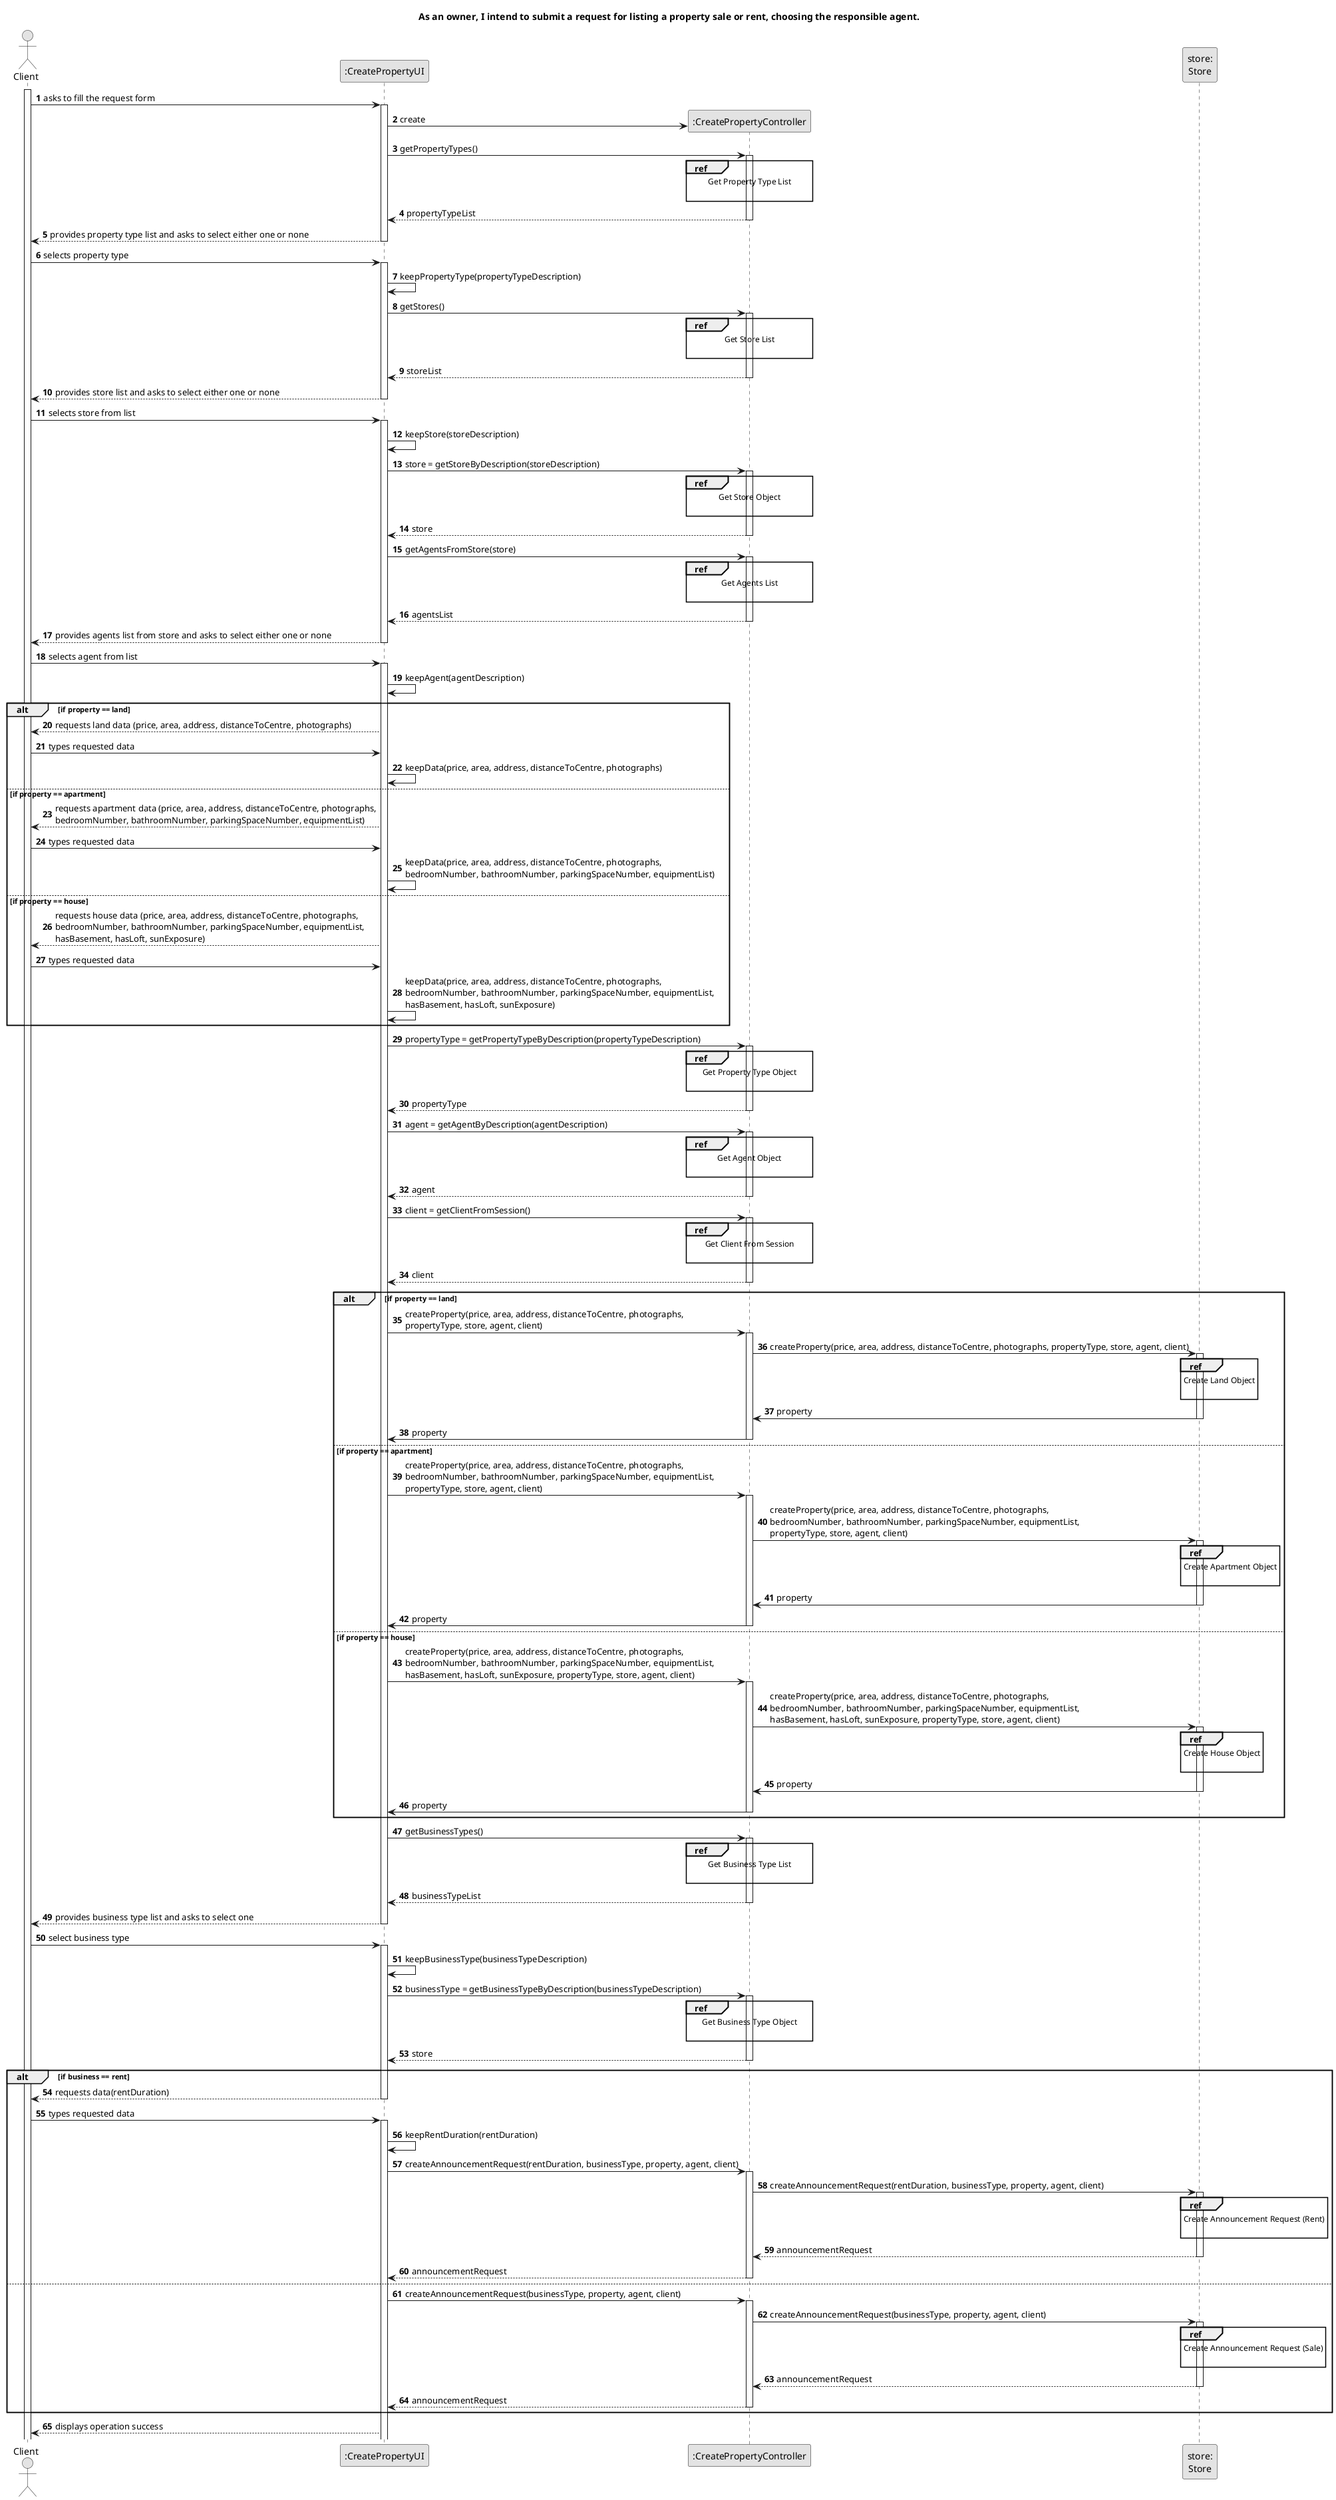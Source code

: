 @startuml
skinparam monochrome true
skinparam packageStyle rectangle
skinparam shadowing false

title As an owner, I intend to submit a request for listing a property sale or rent, choosing the responsible agent.

autonumber

actor "Client" as Client
participant ":CreatePropertyUI" as UI
participant ":CreatePropertyController" as CTRL
participant "store:\nStore" as STR

activate Client

    Client -> UI : asks to fill the request form
    activate UI

        UI -> CTRL** : create
                UI -> CTRL : getPropertyTypes()
                activate CTRL
                    ref over CTRL
                          Get Property Type List

                      end ref
                    CTRL-->UI : propertyTypeList
                deactivate CTRL
        UI --> Client : provides property type list and asks to select either one or none
        deactivate UI

    Client -> UI : selects property type
    activate UI
                UI -> UI : keepPropertyType(propertyTypeDescription)
                UI -> CTRL : getStores()
                activate CTRL
                    ref over CTRL
                          Get Store List

                      end ref
                    CTRL-->UI : storeList
                deactivate CTRL
        UI --> Client : provides store list and asks to select either one or none
    deactivate UI

    Client -> UI : selects store from list

    activate UI
                UI -> UI : keepStore(storeDescription)
                            UI -> CTRL : store = getStoreByDescription(storeDescription)
                            activate CTRL
                            ref over CTRL
                                                  Get Store Object

                                              end ref
                            CTRL --> UI : store
                        deactivate CTRL
                        UI -> CTRL : getAgentsFromStore(store)
                                    activate CTRL
                                    ref over CTRL
                                                          Get Agents List

                                                      end ref
                                            CTRL-->UI : agentsList
                                        deactivate CTRL
        UI --> Client : provides agents list from store and asks to select either one or none

    deactivate UI

    Client -> UI : selects agent from list
    activate UI
                UI -> UI : keepAgent(agentDescription)
    alt if property == land
        UI --> Client : requests land data (price, area, address, distanceToCentre, photographs)
'    deactivate UI

    Client -> UI : types requested data
                UI -> UI : keepData(price, area, address, distanceToCentre, photographs)
'    activate UI
    else if property == apartment
        UI --> Client : requests apartment data (price, area, address, distanceToCentre, photographs,\nbedroomNumber, bathroomNumber, parkingSpaceNumber, equipmentList)
'    deactivate UI

    Client -> UI : types requested data
                UI -> UI : keepData(price, area, address, distanceToCentre, photographs,\nbedroomNumber, bathroomNumber, parkingSpaceNumber, equipmentList)
'    activate UI
    else if property == house
        UI --> Client : requests house data (price, area, address, distanceToCentre, photographs,\nbedroomNumber, bathroomNumber, parkingSpaceNumber, equipmentList,\nhasBasement, hasLoft, sunExposure)
'    deactivate UI

    Client -> UI : types requested data
                UI -> UI : keepData(price, area, address, distanceToCentre, photographs,\nbedroomNumber, bathroomNumber, parkingSpaceNumber, equipmentList,\nhasBasement, hasLoft, sunExposure)
'    activate UI
    end
    UI -> CTRL : propertyType = getPropertyTypeByDescription(propertyTypeDescription)
        activate CTRL
            ref over CTRL
                      Get Property Type Object

                  end ref
            CTRL --> UI : propertyType

        deactivate CTRL
        UI -> CTRL : agent = getAgentByDescription(agentDescription)
            activate CTRL
            ref over CTRL
                                  Get Agent Object

                              end ref
                CTRL --> UI : agent

            deactivate CTRL
     UI -> CTRL : client = getClientFromSession()
            activate CTRL

                 ref over CTRL
                                       Get Client From Session

                                   end ref
                 CTRL --> UI : client
             deactivate CTRL
    alt if property == land
        UI -> CTRL: createProperty(price, area, address, distanceToCentre, photographs,\npropertyType, store, agent, client)
        activate CTRL

            CTRL -> STR : createProperty(price, area, address, distanceToCentre, photographs, propertyType, store, agent, client)
            activate STR
                ref over STR
                                      Create Land Object

                                  end ref
                  STR -> CTRL : property
                deactivate STR
              CTRL -> UI : property
        deactivate CTRL
    else if property == apartment
        UI -> CTRL: createProperty(price, area, address, distanceToCentre, photographs,\nbedroomNumber, bathroomNumber, parkingSpaceNumber, equipmentList,\npropertyType, store, agent, client)
        activate CTRL

            CTRL -> STR : createProperty(price, area, address, distanceToCentre, photographs,\nbedroomNumber, bathroomNumber, parkingSpaceNumber, equipmentList,\npropertyType, store, agent, client)
            activate STR
                ref over STR
                                                      Create Apartment Object

                                                  end ref
                  STR -> CTRL : property
                deactivate STR
              CTRL -> UI : property
        deactivate CTRL
    else if property == house
        UI -> CTRL: createProperty(price, area, address, distanceToCentre, photographs,\nbedroomNumber, bathroomNumber, parkingSpaceNumber, equipmentList,\nhasBasement, hasLoft, sunExposure, propertyType, store, agent, client)
        activate CTRL

            CTRL -> STR : createProperty(price, area, address, distanceToCentre, photographs,\nbedroomNumber, bathroomNumber, parkingSpaceNumber, equipmentList,\nhasBasement, hasLoft, sunExposure, propertyType, store, agent, client)
            activate STR
                ref over STR
                              Create House Object

                          end ref
                  STR -> CTRL : property
                deactivate STR
              CTRL -> UI : property
        deactivate CTRL
    end
        UI -> CTRL : getBusinessTypes()
                activate CTRL
                    ref over CTRL
                                                            Get Business Type List

                                                        end ref
                        CTRL-->UI : businessTypeList
                    deactivate CTRL
        UI --> Client : provides business type list and asks to select one
    deactivate UI
    Client -> UI: select business type
    activate UI
                UI -> UI : keepBusinessType(businessTypeDescription)
           UI -> CTRL : businessType = getBusinessTypeByDescription(businessTypeDescription)
                                           activate CTRL
                                           ref over CTRL
                                                                   Get Business Type Object

                                                               end ref
                                           CTRL --> UI : store
                    deactivate CTRL
    alt if business == rent
        UI --> Client : requests data(rentDuration)
    deactivate UI
    Client -> UI: types requested data
    activate UI
                UI -> UI : keepRentDuration(rentDuration)
    UI -> CTRL: createAnnouncementRequest(rentDuration, businessType, property, agent, client)
    activate CTRL
    CTRL -> STR: createAnnouncementRequest(rentDuration, businessType, property, agent, client)
    activate STR
    ref over STR
        Create Announcement Request (Rent)

    end ref
    STR --> CTRL: announcementRequest
    deactivate STR
    CTRL --> UI: announcementRequest
    deactivate CTRL
    else
    UI -> CTRL: createAnnouncementRequest(businessType, property, agent, client)
    activate CTRL
        CTRL -> STR: createAnnouncementRequest(businessType, property, agent, client)
        activate STR
    ref over STR
        Create Announcement Request (Sale)

    end ref
        STR --> CTRL: announcementRequest
        deactivate STR
        CTRL --> UI: announcementRequest
        deactivate CTRL
    end
    UI --> Client: displays operation success

@enduml